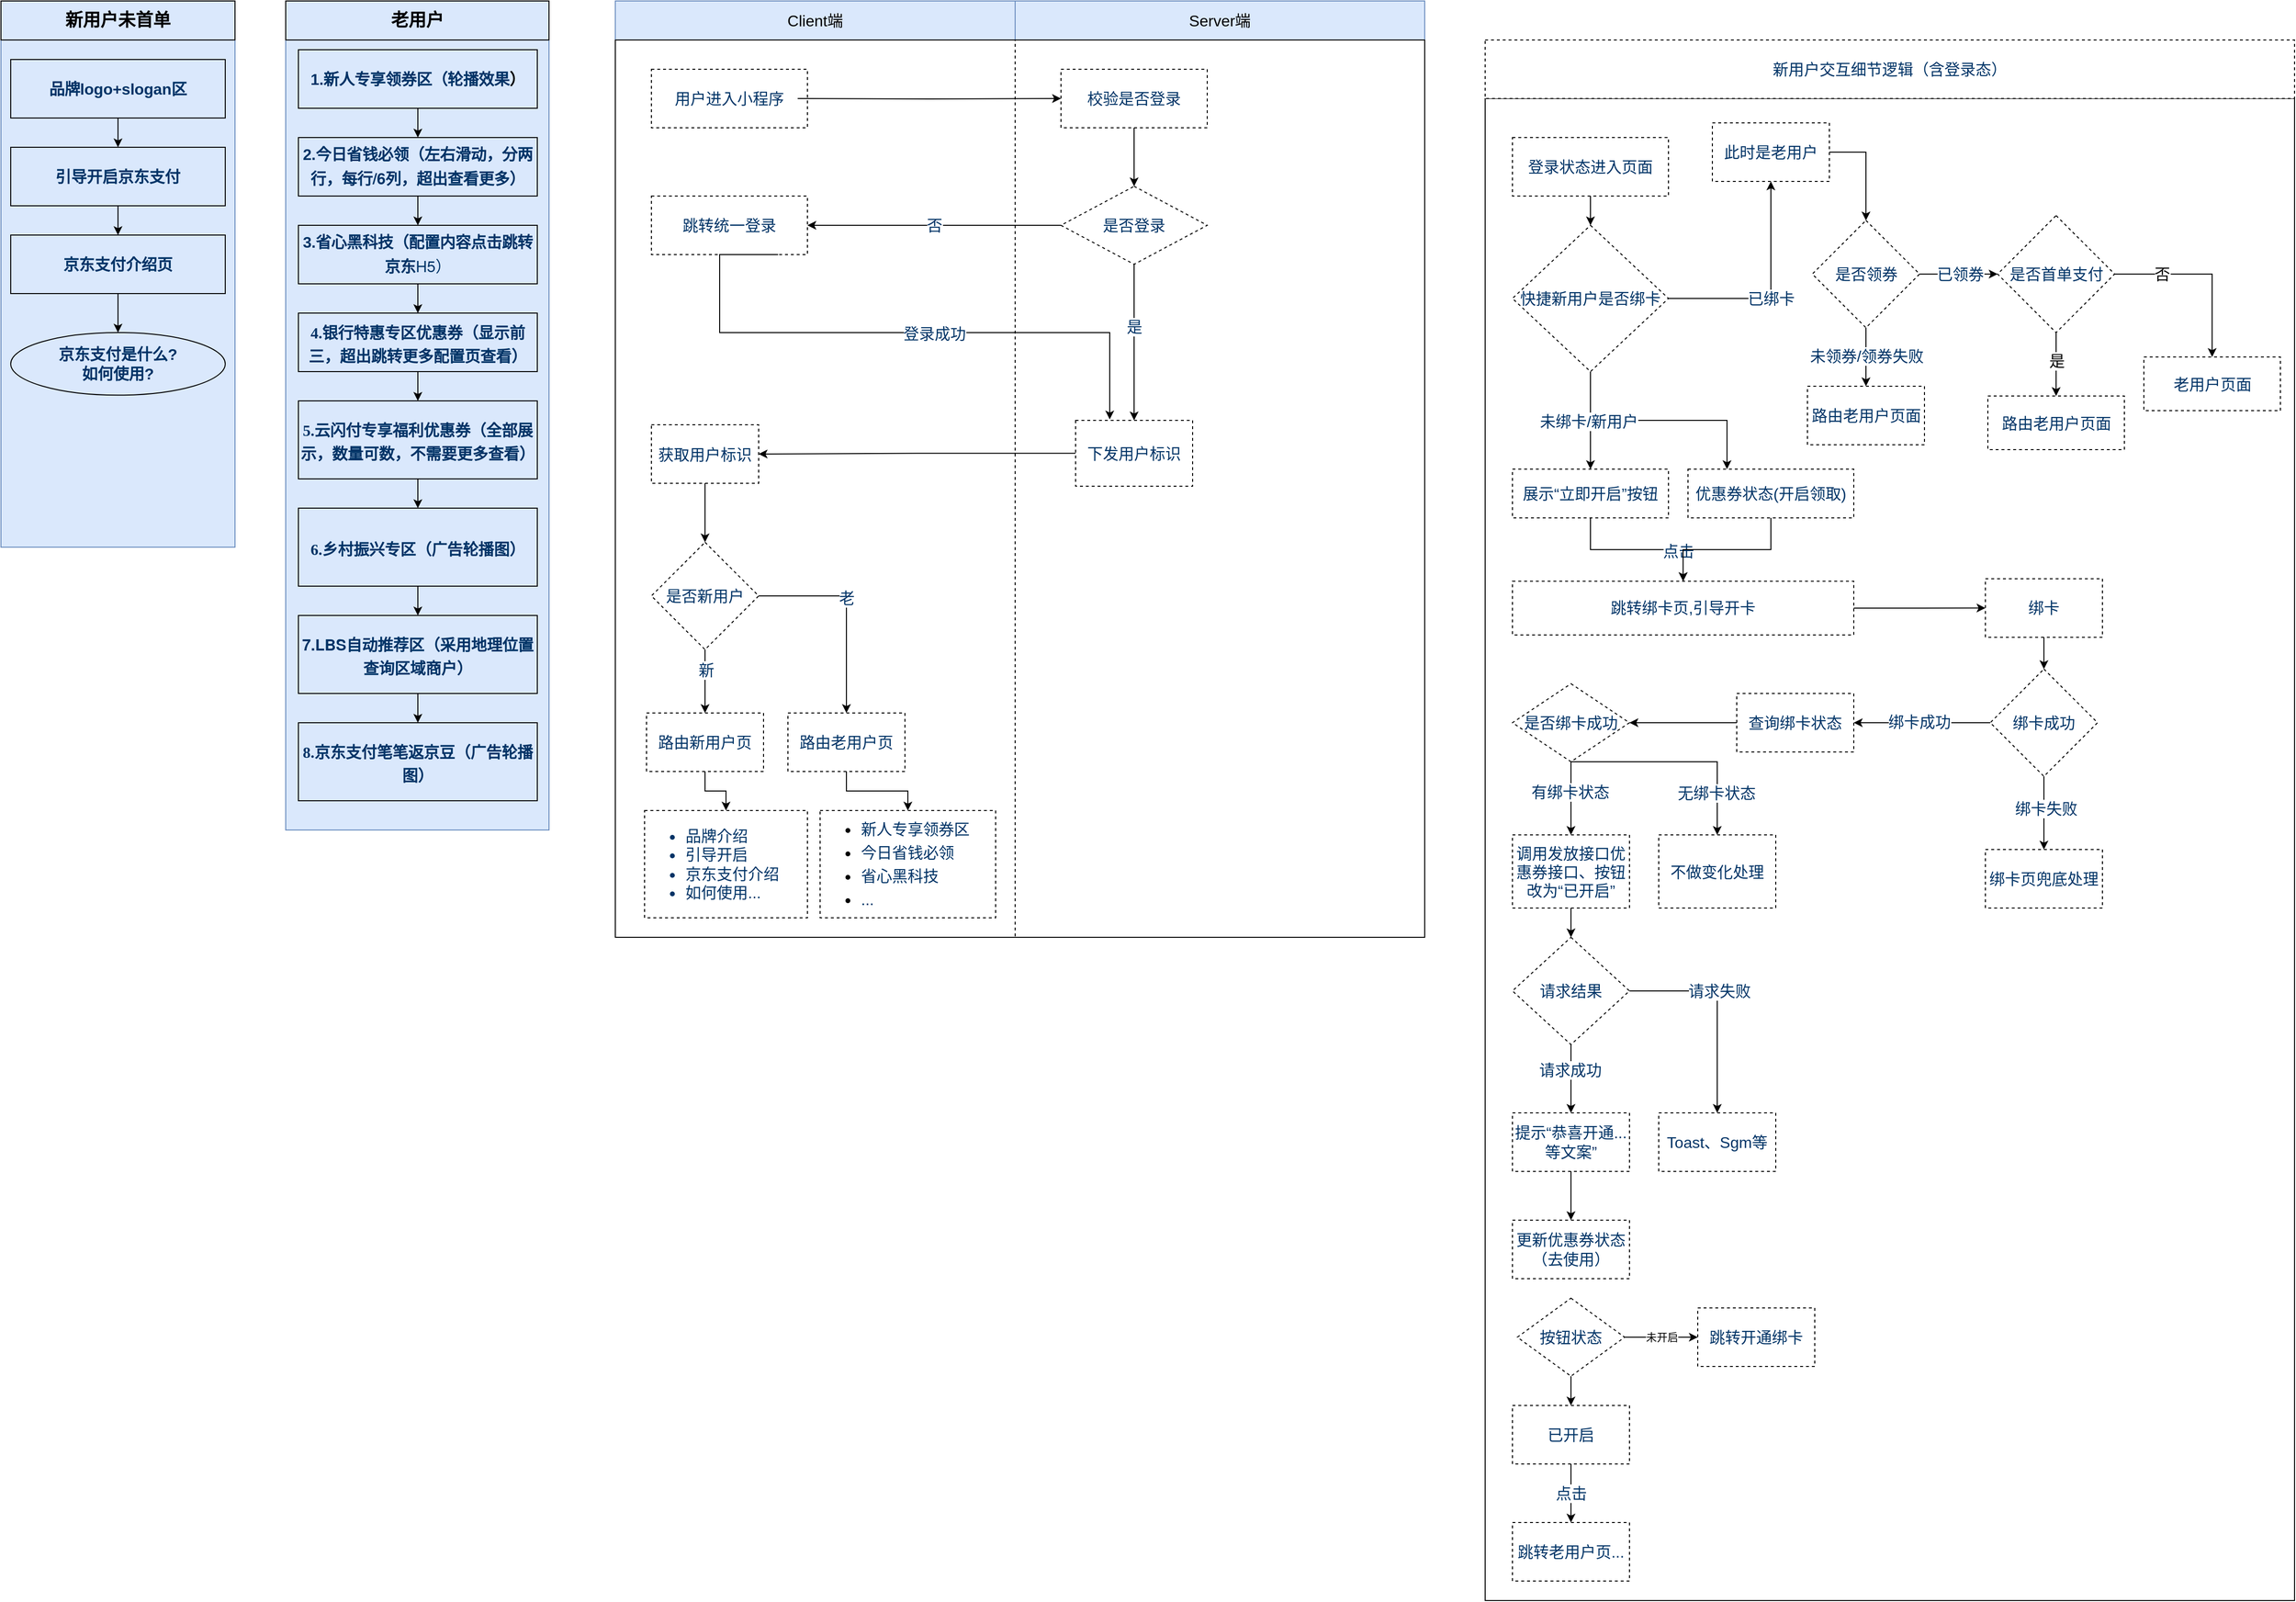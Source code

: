 <mxfile version="16.6.1" type="github">
  <diagram id="wFE0QG_FPsp0jaGvCLVb" name="Page-1">
    <mxGraphModel dx="1082" dy="655" grid="1" gridSize="10" guides="1" tooltips="1" connect="1" arrows="1" fold="1" page="1" pageScale="1" pageWidth="850" pageHeight="1100" math="0" shadow="0">
      <root>
        <mxCell id="0" />
        <mxCell id="1" parent="0" />
        <mxCell id="zbjC4olAFxsm4mvHzc2k-54" value="" style="group" parent="1" vertex="1" connectable="0">
          <mxGeometry x="30" y="20" width="240" height="560" as="geometry" />
        </mxCell>
        <mxCell id="zbjC4olAFxsm4mvHzc2k-34" value="" style="rounded=0;whiteSpace=wrap;html=1;sketch=0;fillColor=#dae8fc;strokeColor=#6c8ebf;" parent="zbjC4olAFxsm4mvHzc2k-54" vertex="1">
          <mxGeometry width="240" height="560" as="geometry" />
        </mxCell>
        <mxCell id="zbjC4olAFxsm4mvHzc2k-37" value="&lt;font size=&quot;1&quot;&gt;&lt;b style=&quot;font-size: 18px&quot;&gt;新用户未首单&lt;/b&gt;&lt;/font&gt;" style="rounded=0;whiteSpace=wrap;html=1;sketch=0;fillColor=none;" parent="zbjC4olAFxsm4mvHzc2k-54" vertex="1">
          <mxGeometry width="240" height="40" as="geometry" />
        </mxCell>
        <mxCell id="zbjC4olAFxsm4mvHzc2k-55" value="&lt;h3 id=&quot;id-京东支付小程序一期-页面分为”品牌logo＋slogan“区域、”引导开启按钮“区域、京东支付介绍及京东支付使用介绍区域&quot; style=&quot;margin: 0px ; padding: 0px ; font-size: 16px ; line-height: 1.5 ; letter-spacing: -0.006em ; text-align: left&quot;&gt;&lt;font color=&quot;#003366&quot;&gt;品牌logo+slogan区&lt;/font&gt;&lt;/h3&gt;" style="rounded=0;whiteSpace=wrap;html=1;sketch=0;fillColor=none;" parent="zbjC4olAFxsm4mvHzc2k-54" vertex="1">
          <mxGeometry x="10" y="60" width="220" height="60" as="geometry" />
        </mxCell>
        <mxCell id="zbjC4olAFxsm4mvHzc2k-56" value="&lt;font style=&quot;font-size: 16px&quot; color=&quot;#003366&quot;&gt;&lt;b&gt;引导开启京东支付&lt;/b&gt;&lt;/font&gt;" style="whiteSpace=wrap;html=1;fillColor=none;rounded=0;sketch=0;" parent="zbjC4olAFxsm4mvHzc2k-54" vertex="1">
          <mxGeometry x="10" y="150" width="220" height="60" as="geometry" />
        </mxCell>
        <mxCell id="zbjC4olAFxsm4mvHzc2k-57" value="" style="edgeStyle=orthogonalEdgeStyle;rounded=0;orthogonalLoop=1;jettySize=auto;html=1;fontSize=16;entryX=0.5;entryY=0;entryDx=0;entryDy=0;" parent="zbjC4olAFxsm4mvHzc2k-54" source="zbjC4olAFxsm4mvHzc2k-55" target="zbjC4olAFxsm4mvHzc2k-56" edge="1">
          <mxGeometry relative="1" as="geometry" />
        </mxCell>
        <mxCell id="zbjC4olAFxsm4mvHzc2k-58" value="&lt;b style=&quot;font-size: 16px&quot;&gt;&lt;font color=&quot;#003366&quot;&gt;京东支付介绍页&lt;/font&gt;&lt;/b&gt;" style="whiteSpace=wrap;html=1;fillColor=none;rounded=0;sketch=0;" parent="zbjC4olAFxsm4mvHzc2k-54" vertex="1">
          <mxGeometry x="10" y="240" width="220" height="60" as="geometry" />
        </mxCell>
        <mxCell id="zbjC4olAFxsm4mvHzc2k-59" value="" style="edgeStyle=orthogonalEdgeStyle;rounded=0;orthogonalLoop=1;jettySize=auto;html=1;fontSize=16;" parent="zbjC4olAFxsm4mvHzc2k-54" source="zbjC4olAFxsm4mvHzc2k-56" target="zbjC4olAFxsm4mvHzc2k-58" edge="1">
          <mxGeometry relative="1" as="geometry" />
        </mxCell>
        <mxCell id="zbjC4olAFxsm4mvHzc2k-60" value="&lt;b style=&quot;font-size: 16px&quot;&gt;&lt;font color=&quot;#003366&quot;&gt;京东支付是什么?&lt;br&gt;如何使用?&lt;/font&gt;&lt;/b&gt;" style="ellipse;whiteSpace=wrap;html=1;fillColor=none;rounded=0;sketch=0;" parent="zbjC4olAFxsm4mvHzc2k-54" vertex="1">
          <mxGeometry x="10" y="340" width="220" height="64.17" as="geometry" />
        </mxCell>
        <mxCell id="zbjC4olAFxsm4mvHzc2k-61" value="" style="edgeStyle=orthogonalEdgeStyle;rounded=0;orthogonalLoop=1;jettySize=auto;html=1;fontSize=16;" parent="zbjC4olAFxsm4mvHzc2k-54" source="zbjC4olAFxsm4mvHzc2k-58" target="zbjC4olAFxsm4mvHzc2k-60" edge="1">
          <mxGeometry relative="1" as="geometry" />
        </mxCell>
        <mxCell id="zbjC4olAFxsm4mvHzc2k-52" value="" style="rounded=0;whiteSpace=wrap;html=1;sketch=0;fillColor=#dae8fc;strokeColor=#6c8ebf;" parent="1" vertex="1">
          <mxGeometry x="322" y="20" width="270" height="850" as="geometry" />
        </mxCell>
        <mxCell id="zbjC4olAFxsm4mvHzc2k-53" value="&lt;font size=&quot;1&quot;&gt;&lt;b style=&quot;font-size: 18px&quot;&gt;老用户&lt;/b&gt;&lt;/font&gt;" style="rounded=0;whiteSpace=wrap;html=1;sketch=0;fillColor=none;" parent="1" vertex="1">
          <mxGeometry x="322" y="20" width="270" height="40" as="geometry" />
        </mxCell>
        <mxCell id="zbjC4olAFxsm4mvHzc2k-80" value="" style="edgeStyle=orthogonalEdgeStyle;rounded=0;orthogonalLoop=1;jettySize=auto;html=1;fontSize=16;fontColor=#003366;entryX=0.5;entryY=0;entryDx=0;entryDy=0;" parent="1" source="zbjC4olAFxsm4mvHzc2k-72" target="zbjC4olAFxsm4mvHzc2k-75" edge="1">
          <mxGeometry relative="1" as="geometry" />
        </mxCell>
        <mxCell id="zbjC4olAFxsm4mvHzc2k-72" value="&lt;h3 id=&quot;id-京东支付小程序一期-页面分为”品牌logo＋slogan“区域、”引导开启按钮“区域、京东支付介绍及京东支付使用介绍区域&quot; style=&quot;margin: 0px ; padding: 0px ; font-size: 16px ; line-height: 1.5 ; letter-spacing: -0.006em&quot;&gt;&lt;font color=&quot;#003366&quot;&gt;1.新人专享领券区（轮播效果&lt;/font&gt;）&lt;/h3&gt;" style="rounded=0;whiteSpace=wrap;html=1;sketch=0;fillColor=none;align=center;" parent="1" vertex="1">
          <mxGeometry x="335" y="70" width="245" height="60" as="geometry" />
        </mxCell>
        <mxCell id="zbjC4olAFxsm4mvHzc2k-81" value="" style="edgeStyle=orthogonalEdgeStyle;rounded=0;orthogonalLoop=1;jettySize=auto;html=1;fontSize=16;fontColor=#003366;" parent="1" source="zbjC4olAFxsm4mvHzc2k-75" target="zbjC4olAFxsm4mvHzc2k-78" edge="1">
          <mxGeometry relative="1" as="geometry" />
        </mxCell>
        <mxCell id="zbjC4olAFxsm4mvHzc2k-75" value="&lt;h3 id=&quot;id-京东支付小程序一期-页面分为”品牌logo＋slogan“区域、”引导开启按钮“区域、京东支付介绍及京东支付使用介绍区域&quot; style=&quot;margin: 0px ; padding: 0px ; font-size: 16px ; line-height: 1.5 ; letter-spacing: -0.006em&quot;&gt;&lt;font color=&quot;#003366&quot; style=&quot;font-size: 16px&quot;&gt;2.今日省钱必领（左右滑动，分两行，每行&lt;span class=&quot;s1&quot; style=&quot;font-stretch: normal ; line-height: normal ; font-family: &amp;#34;helvetica neue&amp;#34;&quot;&gt;/6&lt;/span&gt;&lt;span style=&quot;font-family: &amp;#34;pingfang sc&amp;#34;&quot;&gt;列，超出查看更多）&lt;/span&gt;&lt;/font&gt;&lt;/h3&gt;" style="rounded=0;whiteSpace=wrap;html=1;sketch=0;fillColor=none;align=center;" parent="1" vertex="1">
          <mxGeometry x="335" y="160" width="245" height="60" as="geometry" />
        </mxCell>
        <mxCell id="zbjC4olAFxsm4mvHzc2k-84" value="" style="edgeStyle=orthogonalEdgeStyle;rounded=0;orthogonalLoop=1;jettySize=auto;html=1;fontSize=16;fontColor=#003366;" parent="1" source="zbjC4olAFxsm4mvHzc2k-78" target="zbjC4olAFxsm4mvHzc2k-82" edge="1">
          <mxGeometry relative="1" as="geometry" />
        </mxCell>
        <mxCell id="zbjC4olAFxsm4mvHzc2k-78" value="&lt;h3 id=&quot;id-京东支付小程序一期-页面分为”品牌logo＋slogan“区域、”引导开启按钮“区域、京东支付介绍及京东支付使用介绍区域&quot; style=&quot;margin: 0px ; padding: 0px ; font-size: 16px ; line-height: 1.5 ; letter-spacing: -0.006em&quot;&gt;&lt;font color=&quot;#003366&quot; style=&quot;font-size: 16px&quot;&gt;&lt;font style=&quot;font-size: 16px&quot;&gt;3.省心黑科技&lt;/font&gt;（配置内容点击跳转京东&lt;span class=&quot;s1&quot; style=&quot;font-weight: normal ; font-stretch: normal ; line-height: normal ; font-family: &amp;#34;helvetica neue&amp;#34;&quot;&gt;H5&lt;/span&gt;&lt;span style=&quot;font-family: &amp;#34;pingfang sc&amp;#34; ; font-weight: normal&quot;&gt;）&lt;/span&gt;&lt;/font&gt;&lt;/h3&gt;" style="rounded=0;whiteSpace=wrap;html=1;sketch=0;fillColor=none;align=center;" parent="1" vertex="1">
          <mxGeometry x="335" y="250" width="245" height="60" as="geometry" />
        </mxCell>
        <mxCell id="zbjC4olAFxsm4mvHzc2k-86" value="" style="edgeStyle=orthogonalEdgeStyle;rounded=0;orthogonalLoop=1;jettySize=auto;html=1;fontSize=16;fontColor=#003366;" parent="1" source="zbjC4olAFxsm4mvHzc2k-82" target="zbjC4olAFxsm4mvHzc2k-85" edge="1">
          <mxGeometry relative="1" as="geometry" />
        </mxCell>
        <mxCell id="zbjC4olAFxsm4mvHzc2k-82" value="&lt;h3 id=&quot;id-京东支付小程序一期-页面分为”品牌logo＋slogan“区域、”引导开启按钮“区域、京东支付介绍及京东支付使用介绍区域&quot; style=&quot;margin: 0px ; padding: 0px ; line-height: 1.5 ; letter-spacing: -0.006em&quot;&gt;&lt;p class=&quot;p1&quot; style=&quot;margin: 0px ; font-stretch: normal ; line-height: normal ; font-family: &amp;#34;pingfang sc&amp;#34; ; letter-spacing: normal&quot;&gt;&lt;font style=&quot;font-size: 16px&quot; color=&quot;#003366&quot;&gt;4.银行特惠专区优惠券（显示前三，超出跳转更多配置页查看）&lt;/font&gt;&lt;/p&gt;&lt;/h3&gt;" style="rounded=0;whiteSpace=wrap;html=1;sketch=0;fillColor=none;align=center;" parent="1" vertex="1">
          <mxGeometry x="335" y="340" width="245" height="60" as="geometry" />
        </mxCell>
        <mxCell id="zbjC4olAFxsm4mvHzc2k-88" value="" style="edgeStyle=orthogonalEdgeStyle;rounded=0;orthogonalLoop=1;jettySize=auto;html=1;fontSize=16;fontColor=#003366;" parent="1" source="zbjC4olAFxsm4mvHzc2k-85" target="zbjC4olAFxsm4mvHzc2k-87" edge="1">
          <mxGeometry relative="1" as="geometry" />
        </mxCell>
        <mxCell id="zbjC4olAFxsm4mvHzc2k-85" value="&lt;h3 id=&quot;id-京东支付小程序一期-页面分为”品牌logo＋slogan“区域、”引导开启按钮“区域、京东支付介绍及京东支付使用介绍区域&quot; style=&quot;margin: 0px ; padding: 0px ; line-height: 1.5 ; letter-spacing: -0.006em&quot;&gt;&lt;p class=&quot;p1&quot; style=&quot;margin: 0px ; font-stretch: normal ; line-height: normal ; font-family: &amp;#34;pingfang sc&amp;#34; ; letter-spacing: normal&quot;&gt;&lt;font style=&quot;font-size: 16px&quot; color=&quot;#003366&quot;&gt;5.云闪付专享福利优惠券（全部展示，数量可数，不需要更多查看）&lt;/font&gt;&lt;/p&gt;&lt;/h3&gt;" style="rounded=0;whiteSpace=wrap;html=1;sketch=0;fillColor=none;align=center;" parent="1" vertex="1">
          <mxGeometry x="335" y="430" width="245" height="80" as="geometry" />
        </mxCell>
        <mxCell id="zbjC4olAFxsm4mvHzc2k-90" value="" style="edgeStyle=orthogonalEdgeStyle;rounded=0;orthogonalLoop=1;jettySize=auto;html=1;fontSize=16;fontColor=#003366;" parent="1" source="zbjC4olAFxsm4mvHzc2k-87" target="zbjC4olAFxsm4mvHzc2k-89" edge="1">
          <mxGeometry relative="1" as="geometry" />
        </mxCell>
        <mxCell id="zbjC4olAFxsm4mvHzc2k-87" value="&lt;h3 id=&quot;id-京东支付小程序一期-页面分为”品牌logo＋slogan“区域、”引导开启按钮“区域、京东支付介绍及京东支付使用介绍区域&quot; style=&quot;margin: 0px ; padding: 0px ; line-height: 1.5 ; letter-spacing: -0.006em&quot;&gt;&lt;p class=&quot;p1&quot; style=&quot;margin: 0px ; font-stretch: normal ; line-height: normal ; font-family: &amp;#34;pingfang sc&amp;#34; ; letter-spacing: normal&quot;&gt;&lt;font style=&quot;font-size: 16px&quot; color=&quot;#003366&quot;&gt;6.乡村振兴专区（广告轮播图）&lt;/font&gt;&lt;/p&gt;&lt;/h3&gt;" style="rounded=0;whiteSpace=wrap;html=1;sketch=0;fillColor=none;align=center;" parent="1" vertex="1">
          <mxGeometry x="335" y="540" width="245" height="80" as="geometry" />
        </mxCell>
        <mxCell id="zbjC4olAFxsm4mvHzc2k-92" value="" style="edgeStyle=orthogonalEdgeStyle;rounded=0;orthogonalLoop=1;jettySize=auto;html=1;fontFamily=Helvetica;fontSize=16;fontColor=default;" parent="1" source="zbjC4olAFxsm4mvHzc2k-89" target="zbjC4olAFxsm4mvHzc2k-91" edge="1">
          <mxGeometry relative="1" as="geometry" />
        </mxCell>
        <mxCell id="zbjC4olAFxsm4mvHzc2k-89" value="&lt;h3 id=&quot;id-京东支付小程序一期-页面分为”品牌logo＋slogan“区域、”引导开启按钮“区域、京东支付介绍及京东支付使用介绍区域&quot; style=&quot;margin: 0px ; padding: 0px ; line-height: 1.5 ; letter-spacing: -0.006em ; font-size: 14px&quot;&gt;&lt;p class=&quot;p1&quot; style=&quot;margin: 0px ; font-stretch: normal ; line-height: normal ; font-family: &amp;#34;pingfang sc&amp;#34; ; letter-spacing: normal ; font-size: 16px&quot;&gt;&lt;font color=&quot;#003366&quot; style=&quot;font-size: 16px&quot;&gt;&lt;span class=&quot;s1&quot; style=&quot;font-stretch: normal ; line-height: normal ; font-family: &amp;#34;helvetica neue&amp;#34;&quot;&gt;7.LBS&lt;/span&gt;自动推荐区（采用地理位置查询区域商户）&lt;/font&gt;&lt;/p&gt;&lt;/h3&gt;" style="rounded=0;whiteSpace=wrap;html=1;sketch=0;fillColor=none;align=center;" parent="1" vertex="1">
          <mxGeometry x="335" y="650" width="245" height="80" as="geometry" />
        </mxCell>
        <mxCell id="zbjC4olAFxsm4mvHzc2k-91" value="&lt;h3 id=&quot;id-京东支付小程序一期-页面分为”品牌logo＋slogan“区域、”引导开启按钮“区域、京东支付介绍及京东支付使用介绍区域&quot; style=&quot;margin: 0px ; padding: 0px ; line-height: 1.5 ; letter-spacing: -0.006em&quot;&gt;&lt;p class=&quot;p1&quot; style=&quot;margin: 0px ; font-stretch: normal ; line-height: normal ; font-family: &amp;#34;pingfang sc&amp;#34; ; letter-spacing: normal&quot;&gt;&lt;font style=&quot;font-size: 16px&quot; color=&quot;#003366&quot;&gt;8.京东支付笔笔返京豆（广告轮播图）&lt;/font&gt;&lt;/p&gt;&lt;/h3&gt;" style="rounded=0;whiteSpace=wrap;html=1;sketch=0;fillColor=none;align=center;" parent="1" vertex="1">
          <mxGeometry x="335" y="760" width="245" height="80" as="geometry" />
        </mxCell>
        <mxCell id="zbjC4olAFxsm4mvHzc2k-96" value="Client端" style="rounded=0;whiteSpace=wrap;html=1;sketch=0;fontFamily=Helvetica;fontSize=16;strokeColor=#6c8ebf;fillColor=#dae8fc;" parent="1" vertex="1">
          <mxGeometry x="660" y="20" width="410" height="40" as="geometry" />
        </mxCell>
        <mxCell id="zbjC4olAFxsm4mvHzc2k-97" value="Server端" style="rounded=0;whiteSpace=wrap;html=1;sketch=0;fontFamily=Helvetica;fontSize=16;strokeColor=#6c8ebf;fillColor=#dae8fc;" parent="1" vertex="1">
          <mxGeometry x="1070" y="20" width="420" height="40" as="geometry" />
        </mxCell>
        <mxCell id="zbjC4olAFxsm4mvHzc2k-98" value="" style="rounded=0;whiteSpace=wrap;html=1;sketch=0;fontFamily=Helvetica;fontSize=16;fontColor=#003366;strokeColor=default;fillColor=none;container=0;" parent="1" vertex="1">
          <mxGeometry x="660" y="60" width="830" height="920" as="geometry" />
        </mxCell>
        <mxCell id="zbjC4olAFxsm4mvHzc2k-169" value="" style="rounded=0;whiteSpace=wrap;html=1;sketch=0;fontFamily=Helvetica;fontSize=16;fontColor=#003366;strokeColor=default;fillColor=none;container=0;dashed=1;" parent="1" vertex="1">
          <mxGeometry x="660" y="60" width="410" height="920" as="geometry" />
        </mxCell>
        <mxCell id="zbjC4olAFxsm4mvHzc2k-172" value="获取用户标识" style="whiteSpace=wrap;html=1;fontSize=16;fillColor=none;fontColor=#003366;rounded=0;dashed=1;sketch=0;" parent="1" vertex="1">
          <mxGeometry x="697" y="454.5" width="110" height="60" as="geometry" />
        </mxCell>
        <mxCell id="zbjC4olAFxsm4mvHzc2k-173" value="" style="edgeStyle=orthogonalEdgeStyle;rounded=0;orthogonalLoop=1;jettySize=auto;html=1;fontFamily=Helvetica;fontSize=16;fontColor=#003366;exitX=0;exitY=0.5;exitDx=0;exitDy=0;" parent="1" source="zbjC4olAFxsm4mvHzc2k-194" target="zbjC4olAFxsm4mvHzc2k-172" edge="1">
          <mxGeometry relative="1" as="geometry">
            <mxPoint x="1077" y="487.5" as="sourcePoint" />
          </mxGeometry>
        </mxCell>
        <mxCell id="zbjC4olAFxsm4mvHzc2k-174" value="用户进入小程序" style="rounded=0;whiteSpace=wrap;html=1;dashed=1;sketch=0;fontFamily=Helvetica;fontSize=16;fontColor=#003366;strokeColor=default;fillColor=none;" parent="1" vertex="1">
          <mxGeometry x="697" y="90" width="160" height="60" as="geometry" />
        </mxCell>
        <mxCell id="zbjC4olAFxsm4mvHzc2k-176" value="校验是否登录" style="whiteSpace=wrap;html=1;fontSize=16;fillColor=none;fontColor=#003366;rounded=0;dashed=1;sketch=0;" parent="1" vertex="1">
          <mxGeometry x="1117" y="90" width="150" height="60" as="geometry" />
        </mxCell>
        <mxCell id="zbjC4olAFxsm4mvHzc2k-177" value="" style="edgeStyle=orthogonalEdgeStyle;rounded=0;orthogonalLoop=1;jettySize=auto;html=1;fontFamily=Helvetica;fontSize=16;fontColor=#003366;" parent="1" target="zbjC4olAFxsm4mvHzc2k-176" edge="1">
          <mxGeometry relative="1" as="geometry">
            <mxPoint x="847" y="120" as="sourcePoint" />
          </mxGeometry>
        </mxCell>
        <mxCell id="zbjC4olAFxsm4mvHzc2k-181" value="是否登录" style="rhombus;whiteSpace=wrap;html=1;fontSize=16;fillColor=none;fontColor=#003366;rounded=0;dashed=1;sketch=0;" parent="1" vertex="1">
          <mxGeometry x="1117" y="210" width="150" height="80" as="geometry" />
        </mxCell>
        <mxCell id="zbjC4olAFxsm4mvHzc2k-175" style="edgeStyle=orthogonalEdgeStyle;rounded=0;orthogonalLoop=1;jettySize=auto;html=1;fontFamily=Helvetica;fontSize=16;fontColor=#003366;" parent="1" source="zbjC4olAFxsm4mvHzc2k-176" target="zbjC4olAFxsm4mvHzc2k-181" edge="1">
          <mxGeometry relative="1" as="geometry" />
        </mxCell>
        <mxCell id="zbjC4olAFxsm4mvHzc2k-182" style="edgeStyle=orthogonalEdgeStyle;rounded=0;orthogonalLoop=1;jettySize=auto;html=1;entryX=0.162;entryY=0.304;entryDx=0;entryDy=0;entryPerimeter=0;fontFamily=Helvetica;fontSize=16;fontColor=#003366;" parent="1" edge="1">
          <mxGeometry relative="1" as="geometry">
            <mxPoint x="827" y="280" as="sourcePoint" />
            <mxPoint x="1167" y="449.038" as="targetPoint" />
            <Array as="points">
              <mxPoint x="767" y="280" />
              <mxPoint x="767" y="360" />
              <mxPoint x="1167" y="360" />
            </Array>
          </mxGeometry>
        </mxCell>
        <mxCell id="zbjC4olAFxsm4mvHzc2k-183" value="登录成功" style="edgeLabel;html=1;align=center;verticalAlign=middle;resizable=0;points=[];fontSize=16;fontFamily=Helvetica;fontColor=#003366;" parent="zbjC4olAFxsm4mvHzc2k-182" vertex="1" connectable="0">
          <mxGeometry x="-0.108" y="-1" relative="1" as="geometry">
            <mxPoint x="79" as="offset" />
          </mxGeometry>
        </mxCell>
        <mxCell id="zbjC4olAFxsm4mvHzc2k-184" value="跳转统一登录" style="whiteSpace=wrap;html=1;fontSize=16;fillColor=none;fontColor=#003366;rounded=0;dashed=1;sketch=0;" parent="1" vertex="1">
          <mxGeometry x="697" y="220" width="160" height="60" as="geometry" />
        </mxCell>
        <mxCell id="zbjC4olAFxsm4mvHzc2k-180" value="否" style="edgeStyle=orthogonalEdgeStyle;rounded=0;orthogonalLoop=1;jettySize=auto;html=1;entryX=1;entryY=0.5;entryDx=0;entryDy=0;fontFamily=Helvetica;fontSize=16;fontColor=#003366;" parent="1" source="zbjC4olAFxsm4mvHzc2k-181" target="zbjC4olAFxsm4mvHzc2k-184" edge="1">
          <mxGeometry relative="1" as="geometry" />
        </mxCell>
        <mxCell id="zbjC4olAFxsm4mvHzc2k-187" value="是否新用户" style="rhombus;whiteSpace=wrap;html=1;fontSize=16;fillColor=none;fontColor=#003366;rounded=0;dashed=1;sketch=0;" parent="1" vertex="1">
          <mxGeometry x="697" y="575" width="110" height="110" as="geometry" />
        </mxCell>
        <mxCell id="zbjC4olAFxsm4mvHzc2k-171" value="" style="edgeStyle=orthogonalEdgeStyle;rounded=0;orthogonalLoop=1;jettySize=auto;html=1;fontFamily=Helvetica;fontSize=16;fontColor=#003366;" parent="1" source="zbjC4olAFxsm4mvHzc2k-172" target="zbjC4olAFxsm4mvHzc2k-187" edge="1">
          <mxGeometry relative="1" as="geometry" />
        </mxCell>
        <mxCell id="zbjC4olAFxsm4mvHzc2k-189" value="路由老用户页" style="whiteSpace=wrap;html=1;fontSize=16;fillColor=none;fontColor=#003366;rounded=0;dashed=1;sketch=0;" parent="1" vertex="1">
          <mxGeometry x="837" y="750" width="120" height="60" as="geometry" />
        </mxCell>
        <mxCell id="zbjC4olAFxsm4mvHzc2k-190" value="" style="edgeStyle=orthogonalEdgeStyle;rounded=0;orthogonalLoop=1;jettySize=auto;html=1;fontFamily=Helvetica;fontSize=16;fontColor=#003366;" parent="1" source="zbjC4olAFxsm4mvHzc2k-187" target="zbjC4olAFxsm4mvHzc2k-189" edge="1">
          <mxGeometry relative="1" as="geometry">
            <Array as="points">
              <mxPoint x="897" y="630" />
            </Array>
          </mxGeometry>
        </mxCell>
        <mxCell id="zbjC4olAFxsm4mvHzc2k-191" value="老" style="edgeLabel;html=1;align=center;verticalAlign=middle;resizable=0;points=[];fontSize=16;fontFamily=Helvetica;fontColor=#003366;" parent="zbjC4olAFxsm4mvHzc2k-190" vertex="1" connectable="0">
          <mxGeometry x="-0.124" relative="1" as="geometry">
            <mxPoint as="offset" />
          </mxGeometry>
        </mxCell>
        <mxCell id="zbjC4olAFxsm4mvHzc2k-193" value="路由新用户页" style="whiteSpace=wrap;html=1;fontSize=16;fillColor=none;fontColor=#003366;rounded=0;dashed=1;sketch=0;" parent="1" vertex="1">
          <mxGeometry x="692" y="750" width="120" height="60" as="geometry" />
        </mxCell>
        <mxCell id="zbjC4olAFxsm4mvHzc2k-185" value="" style="edgeStyle=orthogonalEdgeStyle;rounded=0;orthogonalLoop=1;jettySize=auto;html=1;fontFamily=Helvetica;fontSize=16;fontColor=#003366;" parent="1" source="zbjC4olAFxsm4mvHzc2k-187" target="zbjC4olAFxsm4mvHzc2k-193" edge="1">
          <mxGeometry relative="1" as="geometry" />
        </mxCell>
        <mxCell id="zbjC4olAFxsm4mvHzc2k-186" value="新" style="edgeLabel;html=1;align=center;verticalAlign=middle;resizable=0;points=[];fontSize=16;fontFamily=Helvetica;fontColor=#003366;" parent="zbjC4olAFxsm4mvHzc2k-185" vertex="1" connectable="0">
          <mxGeometry x="-0.354" y="1" relative="1" as="geometry">
            <mxPoint as="offset" />
          </mxGeometry>
        </mxCell>
        <mxCell id="zbjC4olAFxsm4mvHzc2k-194" value="下发用户标识" style="whiteSpace=wrap;html=1;fontSize=16;fillColor=none;fontColor=#003366;rounded=0;dashed=1;sketch=0;" parent="1" vertex="1">
          <mxGeometry x="1132" y="450" width="120" height="67.5" as="geometry" />
        </mxCell>
        <mxCell id="zbjC4olAFxsm4mvHzc2k-178" style="edgeStyle=orthogonalEdgeStyle;rounded=0;orthogonalLoop=1;jettySize=auto;html=1;fontFamily=Helvetica;fontSize=16;fontColor=#003366;" parent="1" source="zbjC4olAFxsm4mvHzc2k-181" target="zbjC4olAFxsm4mvHzc2k-194" edge="1">
          <mxGeometry relative="1" as="geometry" />
        </mxCell>
        <mxCell id="zbjC4olAFxsm4mvHzc2k-179" value="是" style="edgeLabel;html=1;align=center;verticalAlign=middle;resizable=0;points=[];fontSize=16;fontFamily=Helvetica;fontColor=#003366;" parent="zbjC4olAFxsm4mvHzc2k-178" vertex="1" connectable="0">
          <mxGeometry x="-0.2" relative="1" as="geometry">
            <mxPoint as="offset" />
          </mxGeometry>
        </mxCell>
        <mxCell id="zbjC4olAFxsm4mvHzc2k-195" value="&lt;ul&gt;&lt;li&gt;品牌介绍&lt;/li&gt;&lt;li&gt;引导开启&lt;/li&gt;&lt;li&gt;京东支付介绍&lt;/li&gt;&lt;li&gt;如何使用...&lt;/li&gt;&lt;/ul&gt;" style="whiteSpace=wrap;html=1;fontSize=16;fillColor=none;fontColor=#003366;rounded=0;dashed=1;sketch=0;align=left;" parent="1" vertex="1">
          <mxGeometry x="690" y="850" width="167" height="110" as="geometry" />
        </mxCell>
        <mxCell id="zbjC4olAFxsm4mvHzc2k-192" value="" style="edgeStyle=orthogonalEdgeStyle;rounded=0;orthogonalLoop=1;jettySize=auto;html=1;fontFamily=Helvetica;fontSize=16;fontColor=#003366;" parent="1" source="zbjC4olAFxsm4mvHzc2k-193" target="zbjC4olAFxsm4mvHzc2k-195" edge="1">
          <mxGeometry relative="1" as="geometry" />
        </mxCell>
        <mxCell id="zbjC4olAFxsm4mvHzc2k-196" value="&lt;h3 id=&quot;id-京东支付小程序一期-页面分为”品牌logo＋slogan“区域、”引导开启按钮“区域、京东支付介绍及京东支付使用介绍区域&quot; style=&quot;margin: 0px ; padding: 0px ; font-size: 16px ; line-height: 1.5 ; letter-spacing: -0.006em&quot;&gt;&lt;div&gt;&lt;ul&gt;&lt;li&gt;&lt;span style=&quot;letter-spacing: -0.006em ; font-weight: normal&quot;&gt;&lt;font color=&quot;#003366&quot;&gt;新人专享领券区&lt;/font&gt;&lt;/span&gt;&lt;/li&gt;&lt;li&gt;&lt;span style=&quot;letter-spacing: -0.006em ; font-weight: normal&quot;&gt;&lt;font color=&quot;#003366&quot;&gt;今日省钱必领&lt;/font&gt;&lt;/span&gt;&lt;/li&gt;&lt;li&gt;&lt;span style=&quot;letter-spacing: -0.006em ; font-weight: normal&quot;&gt;&lt;font color=&quot;#003366&quot;&gt;省心黑科技&lt;/font&gt;&lt;/span&gt;&lt;/li&gt;&lt;li&gt;&lt;span style=&quot;letter-spacing: -0.006em ; font-weight: normal&quot;&gt;&lt;font color=&quot;#003366&quot;&gt;...&lt;/font&gt;&lt;/span&gt;&lt;/li&gt;&lt;/ul&gt;&lt;/div&gt;&lt;/h3&gt;" style="whiteSpace=wrap;html=1;fontSize=16;rounded=0;dashed=1;sketch=0;align=left;fillColor=none;" parent="1" vertex="1">
          <mxGeometry x="870" y="850" width="180" height="110" as="geometry" />
        </mxCell>
        <mxCell id="zbjC4olAFxsm4mvHzc2k-188" value="" style="edgeStyle=orthogonalEdgeStyle;rounded=0;orthogonalLoop=1;jettySize=auto;html=1;fontFamily=Helvetica;fontSize=16;fontColor=#003366;" parent="1" source="zbjC4olAFxsm4mvHzc2k-189" target="zbjC4olAFxsm4mvHzc2k-196" edge="1">
          <mxGeometry relative="1" as="geometry" />
        </mxCell>
        <mxCell id="zbjC4olAFxsm4mvHzc2k-199" value="" style="rounded=0;whiteSpace=wrap;html=1;sketch=0;fontFamily=Helvetica;fontSize=16;fontColor=#003366;strokeColor=default;fillColor=none;container=0;" parent="1" vertex="1">
          <mxGeometry x="1552" y="120" width="830" height="1540" as="geometry" />
        </mxCell>
        <mxCell id="zbjC4olAFxsm4mvHzc2k-205" value="" style="edgeStyle=orthogonalEdgeStyle;rounded=0;orthogonalLoop=1;jettySize=auto;html=1;fontFamily=Helvetica;fontSize=16;fontColor=#003366;" parent="1" source="zbjC4olAFxsm4mvHzc2k-200" target="zbjC4olAFxsm4mvHzc2k-204" edge="1">
          <mxGeometry relative="1" as="geometry" />
        </mxCell>
        <mxCell id="zbjC4olAFxsm4mvHzc2k-200" value="登录状态进入页面" style="rounded=0;whiteSpace=wrap;html=1;dashed=1;sketch=0;fontFamily=Helvetica;fontSize=16;fontColor=#003366;strokeColor=default;fillColor=none;" parent="1" vertex="1">
          <mxGeometry x="1580" y="160" width="160" height="60" as="geometry" />
        </mxCell>
        <mxCell id="zbjC4olAFxsm4mvHzc2k-201" value="新用户交互细节逻辑（含登录态）" style="rounded=0;whiteSpace=wrap;html=1;dashed=1;labelBackgroundColor=none;sketch=0;fontFamily=Helvetica;fontSize=16;fontColor=#003366;strokeColor=default;fillColor=default;" parent="1" vertex="1">
          <mxGeometry x="1552" y="60" width="830" height="60" as="geometry" />
        </mxCell>
        <mxCell id="zbjC4olAFxsm4mvHzc2k-210" value="" style="edgeStyle=orthogonalEdgeStyle;rounded=0;orthogonalLoop=1;jettySize=auto;html=1;fontFamily=Helvetica;fontSize=16;fontColor=#003366;" parent="1" source="zbjC4olAFxsm4mvHzc2k-204" target="zbjC4olAFxsm4mvHzc2k-209" edge="1">
          <mxGeometry relative="1" as="geometry" />
        </mxCell>
        <mxCell id="zbjC4olAFxsm4mvHzc2k-213" value="" style="edgeStyle=orthogonalEdgeStyle;rounded=0;orthogonalLoop=1;jettySize=auto;html=1;fontFamily=Helvetica;fontSize=16;fontColor=#003366;" parent="1" edge="1">
          <mxGeometry relative="1" as="geometry">
            <mxPoint x="1660" y="410" as="sourcePoint" />
            <mxPoint x="1800" y="500" as="targetPoint" />
            <Array as="points">
              <mxPoint x="1660" y="450" />
              <mxPoint x="1800" y="450" />
            </Array>
          </mxGeometry>
        </mxCell>
        <mxCell id="zbjC4olAFxsm4mvHzc2k-214" value="&lt;span style=&quot;color: rgba(0 , 0 , 0 , 0) ; font-family: monospace ; font-size: 0px ; background-color: rgb(248 , 249 , 250)&quot;&gt;%3CmxGraphModel%3E%3Croot%3E%3CmxCell%20id%3D%220%22%2F%3E%3CmxCell%20id%3D%221%22%20parent%3D%220%22%2F%3E%3CmxCell%20id%3D%222%22%20value%3D%22%E6%9C%AA%E7%BB%91%E5%8D%A1%22%20style%3D%22edgeLabel%3Bhtml%3D1%3Balign%3Dcenter%3BverticalAlign%3Dmiddle%3Bresizable%3D0%3Bpoints%3D%5B%5D%3BfontSize%3D16%3BfontFamily%3DHelvetica%3BfontColor%3D%23003366%3B%22%20vertex%3D%221%22%20connectable%3D%220%22%20parent%3D%221%22%3E%3CmxGeometry%20x%3D%221662%22%20y%3D%22447%22%20as%3D%22geometry%22%2F%3E%3C%2FmxCell%3E%3C%2Froot%3E%3C%2FmxGraphModel%3E&lt;/span&gt;" style="edgeLabel;html=1;align=center;verticalAlign=middle;resizable=0;points=[];fontSize=16;fontFamily=Helvetica;fontColor=#003366;" parent="zbjC4olAFxsm4mvHzc2k-213" vertex="1" connectable="0">
          <mxGeometry x="-0.652" y="-1" relative="1" as="geometry">
            <mxPoint y="1" as="offset" />
          </mxGeometry>
        </mxCell>
        <mxCell id="zbjC4olAFxsm4mvHzc2k-215" value="未绑卡/新用户" style="edgeLabel;html=1;align=center;verticalAlign=middle;resizable=0;points=[];fontSize=16;fontFamily=Helvetica;fontColor=#003366;" parent="zbjC4olAFxsm4mvHzc2k-213" vertex="1" connectable="0">
          <mxGeometry x="-0.652" y="-2" relative="1" as="geometry">
            <mxPoint x="-2" y="-1" as="offset" />
          </mxGeometry>
        </mxCell>
        <mxCell id="ei_FqSJ4KLF9EHLbvm5I-19" value="" style="edgeStyle=orthogonalEdgeStyle;rounded=0;orthogonalLoop=1;jettySize=auto;html=1;fontSize=16;fontColor=#003366;" edge="1" parent="1" source="zbjC4olAFxsm4mvHzc2k-204" target="ei_FqSJ4KLF9EHLbvm5I-18">
          <mxGeometry relative="1" as="geometry" />
        </mxCell>
        <mxCell id="ei_FqSJ4KLF9EHLbvm5I-20" value="已绑卡" style="edgeLabel;html=1;align=center;verticalAlign=middle;resizable=0;points=[];fontSize=16;fontColor=#003366;" vertex="1" connectable="0" parent="ei_FqSJ4KLF9EHLbvm5I-19">
          <mxGeometry x="-0.329" relative="1" as="geometry">
            <mxPoint x="29" as="offset" />
          </mxGeometry>
        </mxCell>
        <mxCell id="zbjC4olAFxsm4mvHzc2k-204" value="快捷新用户是否绑卡" style="rhombus;whiteSpace=wrap;html=1;fontSize=16;fillColor=none;fontColor=#003366;rounded=0;dashed=1;sketch=0;" parent="1" vertex="1">
          <mxGeometry x="1580" y="250" width="160" height="150" as="geometry" />
        </mxCell>
        <mxCell id="zbjC4olAFxsm4mvHzc2k-218" value="" style="edgeStyle=orthogonalEdgeStyle;rounded=0;orthogonalLoop=1;jettySize=auto;html=1;fontFamily=Helvetica;fontSize=16;fontColor=#003366;" parent="1" source="zbjC4olAFxsm4mvHzc2k-209" target="zbjC4olAFxsm4mvHzc2k-217" edge="1">
          <mxGeometry relative="1" as="geometry" />
        </mxCell>
        <mxCell id="zbjC4olAFxsm4mvHzc2k-220" value="点击" style="edgeLabel;html=1;align=center;verticalAlign=middle;resizable=0;points=[];fontSize=16;fontFamily=Helvetica;fontColor=#003366;" parent="zbjC4olAFxsm4mvHzc2k-218" vertex="1" connectable="0">
          <mxGeometry x="0.479" y="-1" relative="1" as="geometry">
            <mxPoint x="4" as="offset" />
          </mxGeometry>
        </mxCell>
        <mxCell id="zbjC4olAFxsm4mvHzc2k-209" value="展示“立即开启”按钮" style="whiteSpace=wrap;html=1;fontSize=16;fillColor=none;fontColor=#003366;rounded=0;dashed=1;sketch=0;" parent="1" vertex="1">
          <mxGeometry x="1580" y="500" width="160" height="50" as="geometry" />
        </mxCell>
        <mxCell id="zbjC4olAFxsm4mvHzc2k-219" style="edgeStyle=orthogonalEdgeStyle;rounded=0;orthogonalLoop=1;jettySize=auto;html=1;entryX=0.5;entryY=0;entryDx=0;entryDy=0;fontFamily=Helvetica;fontSize=16;fontColor=#003366;" parent="1" source="zbjC4olAFxsm4mvHzc2k-212" target="zbjC4olAFxsm4mvHzc2k-217" edge="1">
          <mxGeometry relative="1" as="geometry" />
        </mxCell>
        <mxCell id="zbjC4olAFxsm4mvHzc2k-212" value="优惠券状态(开启领取)" style="whiteSpace=wrap;html=1;fontSize=16;fillColor=none;fontColor=#003366;rounded=0;dashed=1;sketch=0;" parent="1" vertex="1">
          <mxGeometry x="1760" y="500" width="170" height="50" as="geometry" />
        </mxCell>
        <mxCell id="zbjC4olAFxsm4mvHzc2k-223" value="" style="edgeStyle=orthogonalEdgeStyle;rounded=0;orthogonalLoop=1;jettySize=auto;html=1;fontFamily=Helvetica;fontSize=16;fontColor=#003366;" parent="1" source="zbjC4olAFxsm4mvHzc2k-217" target="zbjC4olAFxsm4mvHzc2k-222" edge="1">
          <mxGeometry relative="1" as="geometry" />
        </mxCell>
        <mxCell id="zbjC4olAFxsm4mvHzc2k-217" value="跳转绑卡页,引导开卡" style="whiteSpace=wrap;html=1;fontSize=16;fillColor=none;fontColor=#003366;rounded=0;dashed=1;sketch=0;" parent="1" vertex="1">
          <mxGeometry x="1580" y="614.85" width="350" height="55.15" as="geometry" />
        </mxCell>
        <mxCell id="zbjC4olAFxsm4mvHzc2k-227" value="" style="edgeStyle=orthogonalEdgeStyle;rounded=0;orthogonalLoop=1;jettySize=auto;html=1;fontFamily=Helvetica;fontSize=16;fontColor=#003366;" parent="1" source="zbjC4olAFxsm4mvHzc2k-222" target="zbjC4olAFxsm4mvHzc2k-226" edge="1">
          <mxGeometry relative="1" as="geometry" />
        </mxCell>
        <mxCell id="zbjC4olAFxsm4mvHzc2k-222" value="绑卡" style="whiteSpace=wrap;html=1;fontSize=16;fillColor=none;fontColor=#003366;rounded=0;dashed=1;sketch=0;" parent="1" vertex="1">
          <mxGeometry x="2065" y="612.425" width="120" height="60" as="geometry" />
        </mxCell>
        <mxCell id="zbjC4olAFxsm4mvHzc2k-229" value="" style="edgeStyle=orthogonalEdgeStyle;rounded=0;orthogonalLoop=1;jettySize=auto;html=1;fontFamily=Helvetica;fontSize=16;fontColor=#003366;" parent="1" source="zbjC4olAFxsm4mvHzc2k-226" target="zbjC4olAFxsm4mvHzc2k-228" edge="1">
          <mxGeometry relative="1" as="geometry" />
        </mxCell>
        <mxCell id="zbjC4olAFxsm4mvHzc2k-230" value="绑卡成功" style="edgeLabel;html=1;align=center;verticalAlign=middle;resizable=0;points=[];fontSize=16;fontFamily=Helvetica;fontColor=#003366;" parent="zbjC4olAFxsm4mvHzc2k-229" vertex="1" connectable="0">
          <mxGeometry x="0.077" y="3" relative="1" as="geometry">
            <mxPoint x="2" y="-4" as="offset" />
          </mxGeometry>
        </mxCell>
        <mxCell id="zbjC4olAFxsm4mvHzc2k-232" value="" style="edgeStyle=orthogonalEdgeStyle;rounded=0;orthogonalLoop=1;jettySize=auto;html=1;fontFamily=Helvetica;fontSize=16;fontColor=#003366;entryX=0.5;entryY=0;entryDx=0;entryDy=0;" parent="1" source="zbjC4olAFxsm4mvHzc2k-226" target="zbjC4olAFxsm4mvHzc2k-234" edge="1">
          <mxGeometry relative="1" as="geometry">
            <mxPoint x="2125" y="870" as="targetPoint" />
          </mxGeometry>
        </mxCell>
        <mxCell id="zbjC4olAFxsm4mvHzc2k-233" value="绑卡失败" style="edgeLabel;html=1;align=center;verticalAlign=middle;resizable=0;points=[];fontSize=16;fontFamily=Helvetica;fontColor=#003366;" parent="zbjC4olAFxsm4mvHzc2k-232" vertex="1" connectable="0">
          <mxGeometry x="-0.145" y="2" relative="1" as="geometry">
            <mxPoint y="1" as="offset" />
          </mxGeometry>
        </mxCell>
        <mxCell id="zbjC4olAFxsm4mvHzc2k-226" value="绑卡成功" style="rhombus;whiteSpace=wrap;html=1;fontSize=16;fillColor=none;fontColor=#003366;rounded=0;dashed=1;sketch=0;" parent="1" vertex="1">
          <mxGeometry x="2070" y="705" width="110" height="110" as="geometry" />
        </mxCell>
        <mxCell id="zbjC4olAFxsm4mvHzc2k-240" value="" style="edgeStyle=orthogonalEdgeStyle;rounded=0;orthogonalLoop=1;jettySize=auto;html=1;fontFamily=Helvetica;fontSize=16;fontColor=#003366;" parent="1" source="zbjC4olAFxsm4mvHzc2k-228" target="zbjC4olAFxsm4mvHzc2k-239" edge="1">
          <mxGeometry relative="1" as="geometry" />
        </mxCell>
        <mxCell id="zbjC4olAFxsm4mvHzc2k-228" value="查询绑卡状态" style="whiteSpace=wrap;html=1;fontSize=16;fillColor=none;fontColor=#003366;rounded=0;dashed=1;sketch=0;" parent="1" vertex="1">
          <mxGeometry x="1810" y="730" width="120" height="60" as="geometry" />
        </mxCell>
        <mxCell id="zbjC4olAFxsm4mvHzc2k-234" value="绑卡页兜底处理" style="whiteSpace=wrap;html=1;fontSize=16;fillColor=none;fontColor=#003366;rounded=0;dashed=1;sketch=0;" parent="1" vertex="1">
          <mxGeometry x="2065" y="890" width="120" height="60" as="geometry" />
        </mxCell>
        <mxCell id="zbjC4olAFxsm4mvHzc2k-242" value="" style="edgeStyle=orthogonalEdgeStyle;rounded=0;orthogonalLoop=1;jettySize=auto;html=1;fontFamily=Helvetica;fontSize=16;fontColor=#003366;" parent="1" source="zbjC4olAFxsm4mvHzc2k-239" target="zbjC4olAFxsm4mvHzc2k-241" edge="1">
          <mxGeometry relative="1" as="geometry" />
        </mxCell>
        <mxCell id="zbjC4olAFxsm4mvHzc2k-243" value="有绑卡状态" style="edgeLabel;html=1;align=center;verticalAlign=middle;resizable=0;points=[];fontSize=16;fontFamily=Helvetica;fontColor=#003366;" parent="zbjC4olAFxsm4mvHzc2k-242" vertex="1" connectable="0">
          <mxGeometry x="-0.214" y="-1" relative="1" as="geometry">
            <mxPoint y="1" as="offset" />
          </mxGeometry>
        </mxCell>
        <mxCell id="zbjC4olAFxsm4mvHzc2k-245" value="" style="edgeStyle=orthogonalEdgeStyle;rounded=0;orthogonalLoop=1;jettySize=auto;html=1;fontFamily=Helvetica;fontSize=16;fontColor=#003366;" parent="1" source="zbjC4olAFxsm4mvHzc2k-239" target="zbjC4olAFxsm4mvHzc2k-244" edge="1">
          <mxGeometry relative="1" as="geometry">
            <Array as="points">
              <mxPoint x="1790" y="800" />
            </Array>
          </mxGeometry>
        </mxCell>
        <mxCell id="zbjC4olAFxsm4mvHzc2k-246" value="无绑卡状态" style="edgeLabel;html=1;align=center;verticalAlign=middle;resizable=0;points=[];fontSize=16;fontFamily=Helvetica;fontColor=#003366;" parent="zbjC4olAFxsm4mvHzc2k-245" vertex="1" connectable="0">
          <mxGeometry x="0.614" y="-1" relative="1" as="geometry">
            <mxPoint as="offset" />
          </mxGeometry>
        </mxCell>
        <mxCell id="zbjC4olAFxsm4mvHzc2k-239" value="是否绑卡成功" style="rhombus;whiteSpace=wrap;html=1;fontSize=16;fillColor=none;fontColor=#003366;rounded=0;dashed=1;sketch=0;" parent="1" vertex="1">
          <mxGeometry x="1580" y="720" width="120" height="80" as="geometry" />
        </mxCell>
        <mxCell id="zbjC4olAFxsm4mvHzc2k-248" value="" style="edgeStyle=orthogonalEdgeStyle;rounded=0;orthogonalLoop=1;jettySize=auto;html=1;fontFamily=Helvetica;fontSize=16;fontColor=#003366;" parent="1" source="zbjC4olAFxsm4mvHzc2k-241" target="zbjC4olAFxsm4mvHzc2k-247" edge="1">
          <mxGeometry relative="1" as="geometry" />
        </mxCell>
        <mxCell id="zbjC4olAFxsm4mvHzc2k-241" value="调用发放接口优惠券接口、按钮改为“已开启”" style="whiteSpace=wrap;html=1;fontSize=16;fillColor=none;fontColor=#003366;rounded=0;dashed=1;sketch=0;" parent="1" vertex="1">
          <mxGeometry x="1580" y="875" width="120" height="75" as="geometry" />
        </mxCell>
        <mxCell id="zbjC4olAFxsm4mvHzc2k-244" value="不做变化处理" style="whiteSpace=wrap;html=1;fontSize=16;fillColor=none;fontColor=#003366;rounded=0;dashed=1;sketch=0;" parent="1" vertex="1">
          <mxGeometry x="1730" y="875" width="120" height="75" as="geometry" />
        </mxCell>
        <mxCell id="zbjC4olAFxsm4mvHzc2k-250" value="" style="edgeStyle=orthogonalEdgeStyle;rounded=0;orthogonalLoop=1;jettySize=auto;html=1;fontFamily=Helvetica;fontSize=16;fontColor=#003366;" parent="1" source="zbjC4olAFxsm4mvHzc2k-247" target="zbjC4olAFxsm4mvHzc2k-249" edge="1">
          <mxGeometry relative="1" as="geometry" />
        </mxCell>
        <mxCell id="zbjC4olAFxsm4mvHzc2k-251" value="请求成功" style="edgeLabel;html=1;align=center;verticalAlign=middle;resizable=0;points=[];fontSize=16;fontFamily=Helvetica;fontColor=#003366;" parent="zbjC4olAFxsm4mvHzc2k-250" vertex="1" connectable="0">
          <mxGeometry x="-0.267" y="-1" relative="1" as="geometry">
            <mxPoint as="offset" />
          </mxGeometry>
        </mxCell>
        <mxCell id="zbjC4olAFxsm4mvHzc2k-253" value="" style="edgeStyle=orthogonalEdgeStyle;rounded=0;orthogonalLoop=1;jettySize=auto;html=1;fontFamily=Helvetica;fontSize=16;fontColor=#003366;" parent="1" source="zbjC4olAFxsm4mvHzc2k-247" target="zbjC4olAFxsm4mvHzc2k-252" edge="1">
          <mxGeometry relative="1" as="geometry" />
        </mxCell>
        <mxCell id="zbjC4olAFxsm4mvHzc2k-254" value="请求失败" style="edgeLabel;html=1;align=center;verticalAlign=middle;resizable=0;points=[];fontSize=16;fontFamily=Helvetica;fontColor=#003366;" parent="zbjC4olAFxsm4mvHzc2k-253" vertex="1" connectable="0">
          <mxGeometry x="-0.257" relative="1" as="geometry">
            <mxPoint x="12" as="offset" />
          </mxGeometry>
        </mxCell>
        <mxCell id="zbjC4olAFxsm4mvHzc2k-247" value="请求结果" style="rhombus;whiteSpace=wrap;html=1;fontSize=16;fillColor=none;fontColor=#003366;rounded=0;dashed=1;sketch=0;" parent="1" vertex="1">
          <mxGeometry x="1580" y="980" width="120" height="110" as="geometry" />
        </mxCell>
        <mxCell id="zbjC4olAFxsm4mvHzc2k-256" value="" style="edgeStyle=orthogonalEdgeStyle;rounded=0;orthogonalLoop=1;jettySize=auto;html=1;fontFamily=Helvetica;fontSize=16;fontColor=#003366;" parent="1" source="zbjC4olAFxsm4mvHzc2k-249" target="zbjC4olAFxsm4mvHzc2k-255" edge="1">
          <mxGeometry relative="1" as="geometry" />
        </mxCell>
        <mxCell id="zbjC4olAFxsm4mvHzc2k-249" value="提示“恭喜开通...等文案”" style="whiteSpace=wrap;html=1;fontSize=16;fillColor=none;fontColor=#003366;rounded=0;dashed=1;sketch=0;" parent="1" vertex="1">
          <mxGeometry x="1580" y="1160" width="120" height="60" as="geometry" />
        </mxCell>
        <mxCell id="zbjC4olAFxsm4mvHzc2k-252" value="Toast、Sgm等" style="whiteSpace=wrap;html=1;fontSize=16;fillColor=none;fontColor=#003366;rounded=0;dashed=1;sketch=0;" parent="1" vertex="1">
          <mxGeometry x="1730" y="1160" width="120" height="60" as="geometry" />
        </mxCell>
        <mxCell id="zbjC4olAFxsm4mvHzc2k-255" value="更新优惠券状态（去使用）" style="whiteSpace=wrap;html=1;fontSize=16;fillColor=none;fontColor=#003366;rounded=0;dashed=1;sketch=0;" parent="1" vertex="1">
          <mxGeometry x="1580" y="1270" width="120" height="60" as="geometry" />
        </mxCell>
        <mxCell id="zbjC4olAFxsm4mvHzc2k-261" value="点击" style="edgeStyle=orthogonalEdgeStyle;rounded=0;orthogonalLoop=1;jettySize=auto;html=1;fontFamily=Helvetica;fontSize=16;fontColor=#003366;" parent="1" source="zbjC4olAFxsm4mvHzc2k-258" target="zbjC4olAFxsm4mvHzc2k-260" edge="1">
          <mxGeometry relative="1" as="geometry" />
        </mxCell>
        <mxCell id="zbjC4olAFxsm4mvHzc2k-258" value="已开启" style="whiteSpace=wrap;html=1;fontSize=16;fillColor=none;fontColor=#003366;rounded=0;dashed=1;sketch=0;" parent="1" vertex="1">
          <mxGeometry x="1580" y="1460" width="120" height="60" as="geometry" />
        </mxCell>
        <mxCell id="zbjC4olAFxsm4mvHzc2k-260" value="跳转老用户页..." style="whiteSpace=wrap;html=1;fontSize=16;fillColor=none;fontColor=#003366;rounded=0;dashed=1;sketch=0;" parent="1" vertex="1">
          <mxGeometry x="1580" y="1580" width="120" height="60" as="geometry" />
        </mxCell>
        <mxCell id="TT_78pEH3FQqwY4E95Ri-4" value="" style="edgeStyle=orthogonalEdgeStyle;rounded=0;orthogonalLoop=1;jettySize=auto;html=1;" parent="1" source="TT_78pEH3FQqwY4E95Ri-3" target="zbjC4olAFxsm4mvHzc2k-258" edge="1">
          <mxGeometry relative="1" as="geometry" />
        </mxCell>
        <mxCell id="TT_78pEH3FQqwY4E95Ri-6" value="未开启" style="edgeStyle=orthogonalEdgeStyle;rounded=0;orthogonalLoop=1;jettySize=auto;html=1;" parent="1" edge="1">
          <mxGeometry relative="1" as="geometry">
            <mxPoint x="1695" y="1390" as="sourcePoint" />
            <mxPoint x="1770" y="1390" as="targetPoint" />
          </mxGeometry>
        </mxCell>
        <mxCell id="TT_78pEH3FQqwY4E95Ri-3" value="&lt;font color=&quot;#003366&quot; style=&quot;font-size: 16px&quot;&gt;按钮状态&lt;/font&gt;" style="rhombus;whiteSpace=wrap;html=1;fillColor=none;dashed=1;" parent="1" vertex="1">
          <mxGeometry x="1585" y="1350" width="110" height="80" as="geometry" />
        </mxCell>
        <mxCell id="TT_78pEH3FQqwY4E95Ri-5" value="&lt;font color=&quot;#003366&quot; style=&quot;font-size: 16px&quot;&gt;跳转开通绑卡&lt;/font&gt;" style="whiteSpace=wrap;html=1;fillColor=none;dashed=1;" parent="1" vertex="1">
          <mxGeometry x="1770" y="1360" width="120" height="60" as="geometry" />
        </mxCell>
        <mxCell id="ei_FqSJ4KLF9EHLbvm5I-6" value="" style="edgeStyle=orthogonalEdgeStyle;rounded=0;orthogonalLoop=1;jettySize=auto;html=1;fontSize=16;" edge="1" parent="1" source="ei_FqSJ4KLF9EHLbvm5I-1" target="ei_FqSJ4KLF9EHLbvm5I-5">
          <mxGeometry relative="1" as="geometry" />
        </mxCell>
        <mxCell id="ei_FqSJ4KLF9EHLbvm5I-7" value="是" style="edgeLabel;html=1;align=center;verticalAlign=middle;resizable=0;points=[];fontSize=16;" vertex="1" connectable="0" parent="ei_FqSJ4KLF9EHLbvm5I-6">
          <mxGeometry x="-0.364" y="-1" relative="1" as="geometry">
            <mxPoint x="1" y="8" as="offset" />
          </mxGeometry>
        </mxCell>
        <mxCell id="ei_FqSJ4KLF9EHLbvm5I-9" value="" style="edgeStyle=orthogonalEdgeStyle;rounded=0;orthogonalLoop=1;jettySize=auto;html=1;fontSize=16;" edge="1" parent="1" source="ei_FqSJ4KLF9EHLbvm5I-1" target="ei_FqSJ4KLF9EHLbvm5I-8">
          <mxGeometry relative="1" as="geometry" />
        </mxCell>
        <mxCell id="ei_FqSJ4KLF9EHLbvm5I-10" value="否" style="edgeLabel;html=1;align=center;verticalAlign=middle;resizable=0;points=[];fontSize=16;" vertex="1" connectable="0" parent="ei_FqSJ4KLF9EHLbvm5I-9">
          <mxGeometry x="-0.334" y="-1" relative="1" as="geometry">
            <mxPoint x="-13" y="-1" as="offset" />
          </mxGeometry>
        </mxCell>
        <mxCell id="ei_FqSJ4KLF9EHLbvm5I-1" value="是否首单支付" style="rhombus;whiteSpace=wrap;html=1;fontSize=16;fillColor=none;fontColor=#003366;rounded=0;dashed=1;sketch=0;" vertex="1" parent="1">
          <mxGeometry x="2077.5" y="240" width="120" height="120" as="geometry" />
        </mxCell>
        <mxCell id="ei_FqSJ4KLF9EHLbvm5I-5" value="路由老用户页面" style="whiteSpace=wrap;html=1;fontSize=16;fillColor=none;fontColor=#003366;rounded=0;dashed=1;sketch=0;" vertex="1" parent="1">
          <mxGeometry x="2067.5" y="425" width="140" height="55" as="geometry" />
        </mxCell>
        <mxCell id="ei_FqSJ4KLF9EHLbvm5I-8" value="老用户页面" style="whiteSpace=wrap;html=1;fontSize=16;fillColor=none;fontColor=#003366;rounded=0;dashed=1;sketch=0;" vertex="1" parent="1">
          <mxGeometry x="2227.5" y="385" width="140" height="55" as="geometry" />
        </mxCell>
        <mxCell id="ei_FqSJ4KLF9EHLbvm5I-13" style="edgeStyle=orthogonalEdgeStyle;rounded=0;orthogonalLoop=1;jettySize=auto;html=1;entryX=0;entryY=0.5;entryDx=0;entryDy=0;fontSize=16;fontColor=#003366;" edge="1" parent="1" source="ei_FqSJ4KLF9EHLbvm5I-11" target="ei_FqSJ4KLF9EHLbvm5I-1">
          <mxGeometry relative="1" as="geometry" />
        </mxCell>
        <mxCell id="ei_FqSJ4KLF9EHLbvm5I-14" value="已领券" style="edgeLabel;html=1;align=center;verticalAlign=middle;resizable=0;points=[];fontSize=16;fontColor=#003366;" vertex="1" connectable="0" parent="ei_FqSJ4KLF9EHLbvm5I-13">
          <mxGeometry x="-0.43" y="-3" relative="1" as="geometry">
            <mxPoint x="18" y="-3" as="offset" />
          </mxGeometry>
        </mxCell>
        <mxCell id="ei_FqSJ4KLF9EHLbvm5I-16" value="" style="edgeStyle=orthogonalEdgeStyle;rounded=0;orthogonalLoop=1;jettySize=auto;html=1;fontSize=16;fontColor=#003366;" edge="1" parent="1" source="ei_FqSJ4KLF9EHLbvm5I-11" target="ei_FqSJ4KLF9EHLbvm5I-15">
          <mxGeometry relative="1" as="geometry" />
        </mxCell>
        <mxCell id="ei_FqSJ4KLF9EHLbvm5I-17" value="未领券/领券失败" style="edgeLabel;html=1;align=center;verticalAlign=middle;resizable=0;points=[];fontSize=16;fontColor=#003366;" vertex="1" connectable="0" parent="ei_FqSJ4KLF9EHLbvm5I-16">
          <mxGeometry x="-0.051" relative="1" as="geometry">
            <mxPoint as="offset" />
          </mxGeometry>
        </mxCell>
        <mxCell id="ei_FqSJ4KLF9EHLbvm5I-11" value="是否领券" style="rhombus;whiteSpace=wrap;html=1;fontSize=16;fillColor=none;fontColor=#003366;rounded=0;dashed=1;sketch=0;" vertex="1" parent="1">
          <mxGeometry x="1887.5" y="245" width="110" height="110" as="geometry" />
        </mxCell>
        <mxCell id="ei_FqSJ4KLF9EHLbvm5I-15" value="路由老用户页面" style="whiteSpace=wrap;html=1;fontSize=16;fillColor=none;fontColor=#003366;rounded=0;dashed=1;sketch=0;" vertex="1" parent="1">
          <mxGeometry x="1882.5" y="415" width="120" height="60" as="geometry" />
        </mxCell>
        <mxCell id="ei_FqSJ4KLF9EHLbvm5I-22" style="edgeStyle=orthogonalEdgeStyle;rounded=0;orthogonalLoop=1;jettySize=auto;html=1;entryX=0.5;entryY=0;entryDx=0;entryDy=0;fontSize=16;fontColor=#003366;" edge="1" parent="1" source="ei_FqSJ4KLF9EHLbvm5I-18" target="ei_FqSJ4KLF9EHLbvm5I-11">
          <mxGeometry relative="1" as="geometry">
            <Array as="points">
              <mxPoint x="1943" y="175" />
            </Array>
          </mxGeometry>
        </mxCell>
        <mxCell id="ei_FqSJ4KLF9EHLbvm5I-18" value="此时是老用户" style="whiteSpace=wrap;html=1;fontSize=16;fillColor=none;fontColor=#003366;rounded=0;dashed=1;sketch=0;" vertex="1" parent="1">
          <mxGeometry x="1785" y="145" width="120" height="60" as="geometry" />
        </mxCell>
      </root>
    </mxGraphModel>
  </diagram>
</mxfile>
